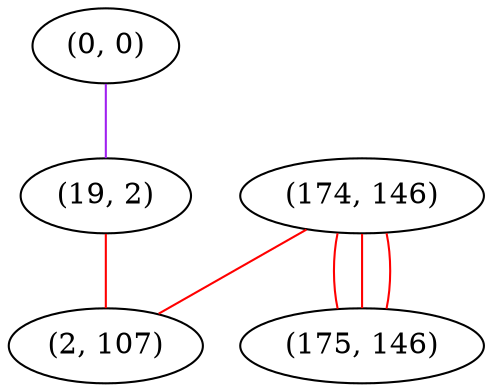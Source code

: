 graph "" {
"(0, 0)";
"(19, 2)";
"(174, 146)";
"(2, 107)";
"(175, 146)";
"(0, 0)" -- "(19, 2)"  [color=purple, key=0, weight=4];
"(19, 2)" -- "(2, 107)"  [color=red, key=0, weight=1];
"(174, 146)" -- "(2, 107)"  [color=red, key=0, weight=1];
"(174, 146)" -- "(175, 146)"  [color=red, key=0, weight=1];
"(174, 146)" -- "(175, 146)"  [color=red, key=1, weight=1];
"(174, 146)" -- "(175, 146)"  [color=red, key=2, weight=1];
}
